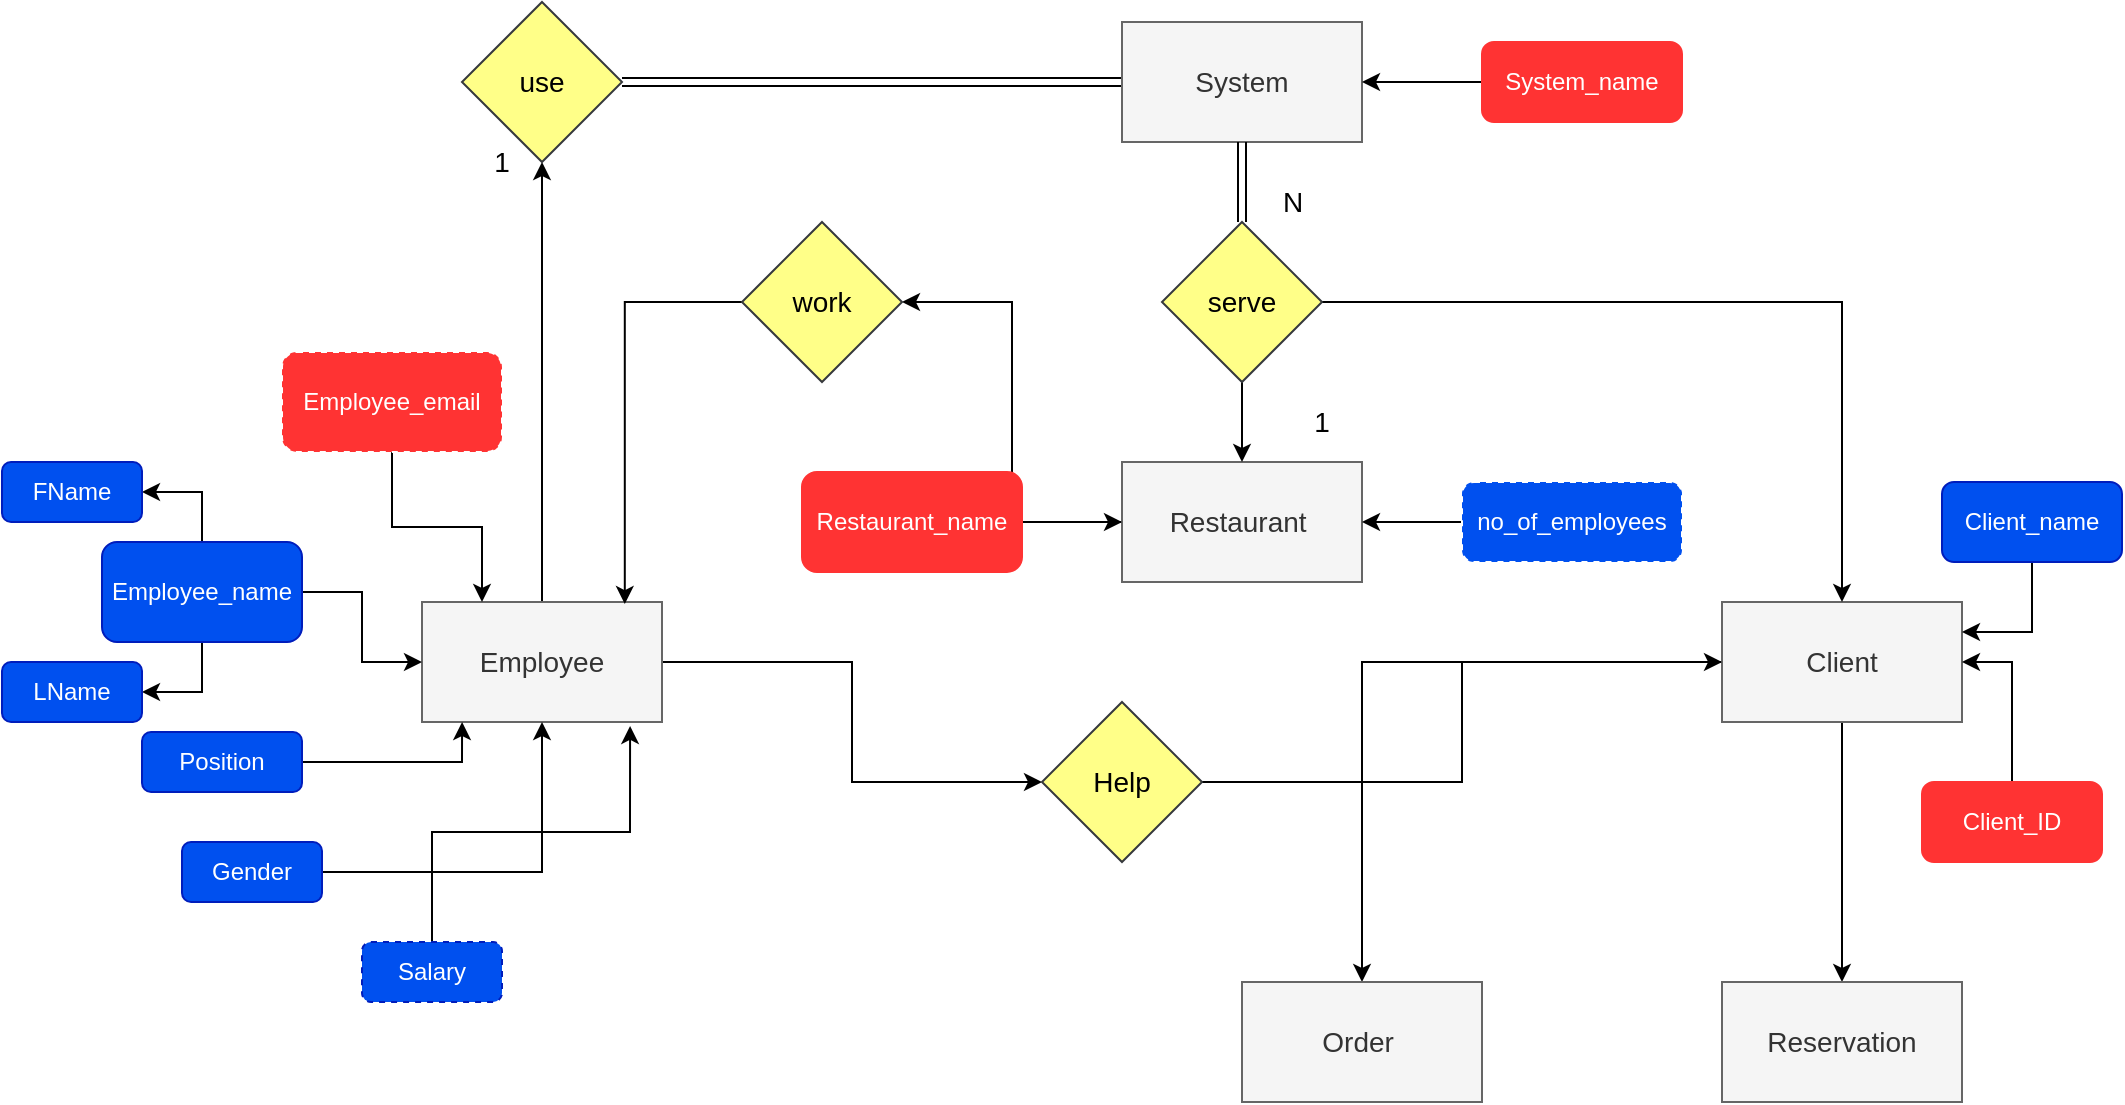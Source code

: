 <mxfile version="14.6.6" type="github">
  <diagram id="R2lEEEUBdFMjLlhIrx00" name="Page-1">
    <mxGraphModel dx="2090" dy="1789" grid="1" gridSize="10" guides="1" tooltips="1" connect="1" arrows="1" fold="1" page="1" pageScale="1" pageWidth="850" pageHeight="1100" math="0" shadow="0" extFonts="Permanent Marker^https://fonts.googleapis.com/css?family=Permanent+Marker">
      <root>
        <mxCell id="0" />
        <mxCell id="1" parent="0" />
        <mxCell id="Hnz1IxxwzGG9viHPexm9-60" style="edgeStyle=orthogonalEdgeStyle;rounded=0;orthogonalLoop=1;jettySize=auto;html=1;entryX=1;entryY=0.5;entryDx=0;entryDy=0;fontSize=14;fontColor=#FFFFFF;" edge="1" parent="1" source="5C_oUwb4QONhgdHHlV8W-3" target="Hnz1IxxwzGG9viHPexm9-58">
          <mxGeometry relative="1" as="geometry" />
        </mxCell>
        <mxCell id="5C_oUwb4QONhgdHHlV8W-3" value="Restaurant&amp;nbsp;" style="rounded=0;whiteSpace=wrap;html=1;fillColor=#f5f5f5;strokeColor=#666666;fontColor=#333333;fontSize=14;" parent="1" vertex="1">
          <mxGeometry x="330" y="220" width="120" height="60" as="geometry" />
        </mxCell>
        <mxCell id="Hnz1IxxwzGG9viHPexm9-49" style="edgeStyle=orthogonalEdgeStyle;rounded=0;orthogonalLoop=1;jettySize=auto;html=1;entryX=0.5;entryY=1;entryDx=0;entryDy=0;fontColor=#FFFFFF;" edge="1" parent="1" source="5C_oUwb4QONhgdHHlV8W-5" target="Hnz1IxxwzGG9viHPexm9-46">
          <mxGeometry relative="1" as="geometry" />
        </mxCell>
        <mxCell id="Hnz1IxxwzGG9viHPexm9-63" style="edgeStyle=orthogonalEdgeStyle;rounded=0;orthogonalLoop=1;jettySize=auto;html=1;entryX=0;entryY=0.5;entryDx=0;entryDy=0;fontSize=14;fontColor=#000000;" edge="1" parent="1" source="5C_oUwb4QONhgdHHlV8W-5" target="Hnz1IxxwzGG9viHPexm9-62">
          <mxGeometry relative="1" as="geometry" />
        </mxCell>
        <mxCell id="5C_oUwb4QONhgdHHlV8W-5" value="Employee" style="rounded=0;whiteSpace=wrap;html=1;fillColor=#f5f5f5;strokeColor=#666666;fontColor=#333333;fontSize=14;" parent="1" vertex="1">
          <mxGeometry x="-20" y="290" width="120" height="60" as="geometry" />
        </mxCell>
        <mxCell id="Hnz1IxxwzGG9viHPexm9-68" style="edgeStyle=orthogonalEdgeStyle;rounded=0;orthogonalLoop=1;jettySize=auto;html=1;entryX=0.5;entryY=0;entryDx=0;entryDy=0;fontSize=14;fontColor=#000000;" edge="1" parent="1" source="5C_oUwb4QONhgdHHlV8W-6" target="5C_oUwb4QONhgdHHlV8W-8">
          <mxGeometry relative="1" as="geometry" />
        </mxCell>
        <mxCell id="Hnz1IxxwzGG9viHPexm9-70" style="edgeStyle=orthogonalEdgeStyle;rounded=0;orthogonalLoop=1;jettySize=auto;html=1;fontSize=14;fontColor=#000000;" edge="1" parent="1" source="5C_oUwb4QONhgdHHlV8W-6" target="5C_oUwb4QONhgdHHlV8W-7">
          <mxGeometry relative="1" as="geometry" />
        </mxCell>
        <mxCell id="5C_oUwb4QONhgdHHlV8W-6" value="Client" style="rounded=0;whiteSpace=wrap;html=1;fillColor=#f5f5f5;strokeColor=#666666;fontColor=#333333;fontSize=14;" parent="1" vertex="1">
          <mxGeometry x="630" y="290" width="120" height="60" as="geometry" />
        </mxCell>
        <mxCell id="5C_oUwb4QONhgdHHlV8W-7" value="Order&amp;nbsp;" style="rounded=0;whiteSpace=wrap;html=1;fillColor=#f5f5f5;strokeColor=#666666;fontColor=#333333;fontSize=14;" parent="1" vertex="1">
          <mxGeometry x="390" y="480" width="120" height="60" as="geometry" />
        </mxCell>
        <mxCell id="5C_oUwb4QONhgdHHlV8W-8" value="&lt;font style=&quot;font-size: 14px&quot;&gt;Reservation&lt;/font&gt;" style="rounded=0;whiteSpace=wrap;html=1;fillColor=#f5f5f5;strokeColor=#666666;fontColor=#333333;" parent="1" vertex="1">
          <mxGeometry x="630" y="480" width="120" height="60" as="geometry" />
        </mxCell>
        <mxCell id="5C_oUwb4QONhgdHHlV8W-10" style="edgeStyle=orthogonalEdgeStyle;rounded=0;orthogonalLoop=1;jettySize=auto;html=1;exitX=0.5;exitY=1;exitDx=0;exitDy=0;entryX=0.5;entryY=0;entryDx=0;entryDy=0;startArrow=none;" parent="1" source="5C_oUwb4QONhgdHHlV8W-11" target="5C_oUwb4QONhgdHHlV8W-3" edge="1">
          <mxGeometry relative="1" as="geometry" />
        </mxCell>
        <mxCell id="Hnz1IxxwzGG9viHPexm9-47" style="edgeStyle=orthogonalEdgeStyle;rounded=0;orthogonalLoop=1;jettySize=auto;html=1;entryX=1;entryY=0.5;entryDx=0;entryDy=0;fontColor=#FFFFFF;shape=link;" edge="1" parent="1" source="5C_oUwb4QONhgdHHlV8W-9" target="Hnz1IxxwzGG9viHPexm9-46">
          <mxGeometry relative="1" as="geometry" />
        </mxCell>
        <mxCell id="5C_oUwb4QONhgdHHlV8W-9" value="System" style="rounded=0;whiteSpace=wrap;html=1;fillColor=#f5f5f5;strokeColor=#666666;fontColor=#333333;fontSize=14;" parent="1" vertex="1">
          <mxGeometry x="330" width="120" height="60" as="geometry" />
        </mxCell>
        <mxCell id="Hnz1IxxwzGG9viHPexm9-40" style="edgeStyle=orthogonalEdgeStyle;rounded=0;orthogonalLoop=1;jettySize=auto;html=1;entryX=0.5;entryY=0;entryDx=0;entryDy=0;fontColor=#FFFFFF;" edge="1" parent="1" source="5C_oUwb4QONhgdHHlV8W-11" target="5C_oUwb4QONhgdHHlV8W-6">
          <mxGeometry relative="1" as="geometry" />
        </mxCell>
        <mxCell id="5C_oUwb4QONhgdHHlV8W-11" value="serve" style="rhombus;whiteSpace=wrap;html=1;fillColor=#ffff88;strokeColor=#36393d;fontColor=#000000;fontSize=14;" parent="1" vertex="1">
          <mxGeometry x="350" y="100" width="80" height="80" as="geometry" />
        </mxCell>
        <mxCell id="5C_oUwb4QONhgdHHlV8W-12" value="" style="edgeStyle=orthogonalEdgeStyle;rounded=0;orthogonalLoop=1;jettySize=auto;html=1;exitX=0.5;exitY=1;exitDx=0;exitDy=0;entryX=0.5;entryY=0;entryDx=0;entryDy=0;endArrow=none;shape=link;" parent="1" source="5C_oUwb4QONhgdHHlV8W-9" target="5C_oUwb4QONhgdHHlV8W-11" edge="1">
          <mxGeometry relative="1" as="geometry">
            <mxPoint x="390" y="60" as="sourcePoint" />
            <mxPoint x="390" y="120" as="targetPoint" />
          </mxGeometry>
        </mxCell>
        <mxCell id="5C_oUwb4QONhgdHHlV8W-16" value="1" style="text;html=1;strokeColor=none;fillColor=none;align=center;verticalAlign=middle;whiteSpace=wrap;rounded=0;fontSize=14;" parent="1" vertex="1">
          <mxGeometry y="60" width="40" height="20" as="geometry" />
        </mxCell>
        <mxCell id="5C_oUwb4QONhgdHHlV8W-17" value="N" style="text;html=1;align=center;verticalAlign=middle;resizable=0;points=[];autosize=1;strokeColor=none;fontSize=14;" parent="1" vertex="1">
          <mxGeometry x="400" y="80" width="30" height="20" as="geometry" />
        </mxCell>
        <mxCell id="Hnz1IxxwzGG9viHPexm9-45" style="edgeStyle=orthogonalEdgeStyle;rounded=0;orthogonalLoop=1;jettySize=auto;html=1;entryX=1;entryY=0.5;entryDx=0;entryDy=0;fontColor=#FFFFFF;" edge="1" parent="1" source="Hnz1IxxwzGG9viHPexm9-2" target="5C_oUwb4QONhgdHHlV8W-9">
          <mxGeometry relative="1" as="geometry" />
        </mxCell>
        <mxCell id="Hnz1IxxwzGG9viHPexm9-2" value="System_name" style="rounded=1;whiteSpace=wrap;html=1;fontColor=#ffffff;strokeColor=#FF3333;fillColor=#FF3333;" vertex="1" parent="1">
          <mxGeometry x="510" y="10" width="100" height="40" as="geometry" />
        </mxCell>
        <mxCell id="Hnz1IxxwzGG9viHPexm9-7" style="edgeStyle=orthogonalEdgeStyle;rounded=0;orthogonalLoop=1;jettySize=auto;html=1;entryX=0;entryY=0.5;entryDx=0;entryDy=0;fontColor=#000000;" edge="1" parent="1" source="Hnz1IxxwzGG9viHPexm9-5" target="5C_oUwb4QONhgdHHlV8W-3">
          <mxGeometry relative="1" as="geometry" />
        </mxCell>
        <mxCell id="Hnz1IxxwzGG9viHPexm9-5" value="Restaurant_name" style="rounded=1;whiteSpace=wrap;html=1;fillColor=#FF3333;fontColor=#FFFFFF;strokeWidth=1;strokeColor=#FF3333;" vertex="1" parent="1">
          <mxGeometry x="170" y="225" width="110" height="50" as="geometry" />
        </mxCell>
        <mxCell id="Hnz1IxxwzGG9viHPexm9-10" style="edgeStyle=orthogonalEdgeStyle;rounded=0;orthogonalLoop=1;jettySize=auto;html=1;entryX=1;entryY=0.5;entryDx=0;entryDy=0;fontColor=#FFFFFF;" edge="1" parent="1" source="Hnz1IxxwzGG9viHPexm9-8" target="5C_oUwb4QONhgdHHlV8W-3">
          <mxGeometry relative="1" as="geometry" />
        </mxCell>
        <mxCell id="Hnz1IxxwzGG9viHPexm9-8" value="no_of_employees" style="rounded=1;whiteSpace=wrap;html=1;fontColor=#ffffff;strokeWidth=1;fillColor=#0050ef;dashed=1;strokeColor=#FFFFFF;" vertex="1" parent="1">
          <mxGeometry x="500" y="230" width="110" height="40" as="geometry" />
        </mxCell>
        <mxCell id="Hnz1IxxwzGG9viHPexm9-30" style="edgeStyle=orthogonalEdgeStyle;rounded=0;orthogonalLoop=1;jettySize=auto;html=1;entryX=0;entryY=0.5;entryDx=0;entryDy=0;fontColor=#FFFFFF;" edge="1" parent="1" source="Hnz1IxxwzGG9viHPexm9-16" target="5C_oUwb4QONhgdHHlV8W-5">
          <mxGeometry relative="1" as="geometry" />
        </mxCell>
        <mxCell id="Hnz1IxxwzGG9viHPexm9-72" style="edgeStyle=orthogonalEdgeStyle;rounded=0;orthogonalLoop=1;jettySize=auto;html=1;entryX=1;entryY=0.5;entryDx=0;entryDy=0;fontSize=12;fontColor=#000000;" edge="1" parent="1" source="Hnz1IxxwzGG9viHPexm9-16" target="Hnz1IxxwzGG9viHPexm9-71">
          <mxGeometry relative="1" as="geometry" />
        </mxCell>
        <mxCell id="Hnz1IxxwzGG9viHPexm9-75" style="edgeStyle=orthogonalEdgeStyle;rounded=0;orthogonalLoop=1;jettySize=auto;html=1;entryX=1;entryY=0.5;entryDx=0;entryDy=0;fontSize=12;fontColor=#000000;" edge="1" parent="1" source="Hnz1IxxwzGG9viHPexm9-16" target="Hnz1IxxwzGG9viHPexm9-73">
          <mxGeometry relative="1" as="geometry" />
        </mxCell>
        <mxCell id="Hnz1IxxwzGG9viHPexm9-16" value="Employee_name" style="rounded=1;whiteSpace=wrap;html=1;fontColor=#ffffff;strokeColor=#001DBC;strokeWidth=1;fillColor=#0050ef;" vertex="1" parent="1">
          <mxGeometry x="-180" y="260" width="100" height="50" as="geometry" />
        </mxCell>
        <mxCell id="Hnz1IxxwzGG9viHPexm9-26" style="edgeStyle=orthogonalEdgeStyle;rounded=0;orthogonalLoop=1;jettySize=auto;html=1;entryX=0.25;entryY=0;entryDx=0;entryDy=0;fontColor=#FFFFFF;" edge="1" parent="1" source="Hnz1IxxwzGG9viHPexm9-18" target="5C_oUwb4QONhgdHHlV8W-5">
          <mxGeometry relative="1" as="geometry" />
        </mxCell>
        <mxCell id="Hnz1IxxwzGG9viHPexm9-18" value="Employee_email" style="rounded=1;whiteSpace=wrap;html=1;dashed=1;fontColor=#FFFFFF;strokeColor=#FFFFFF;strokeWidth=1;fillColor=#FF3333;" vertex="1" parent="1">
          <mxGeometry x="-90" y="165" width="110" height="50" as="geometry" />
        </mxCell>
        <mxCell id="Hnz1IxxwzGG9viHPexm9-22" style="edgeStyle=orthogonalEdgeStyle;rounded=0;orthogonalLoop=1;jettySize=auto;html=1;entryX=0.167;entryY=1;entryDx=0;entryDy=0;entryPerimeter=0;fontColor=#FFFFFF;" edge="1" parent="1" source="Hnz1IxxwzGG9viHPexm9-21" target="5C_oUwb4QONhgdHHlV8W-5">
          <mxGeometry relative="1" as="geometry" />
        </mxCell>
        <mxCell id="Hnz1IxxwzGG9viHPexm9-21" value="Position" style="rounded=1;whiteSpace=wrap;html=1;fontColor=#ffffff;strokeColor=#001DBC;strokeWidth=1;fillColor=#0050ef;" vertex="1" parent="1">
          <mxGeometry x="-160" y="355" width="80" height="30" as="geometry" />
        </mxCell>
        <mxCell id="Hnz1IxxwzGG9viHPexm9-25" style="edgeStyle=orthogonalEdgeStyle;rounded=0;orthogonalLoop=1;jettySize=auto;html=1;entryX=0.5;entryY=1;entryDx=0;entryDy=0;fontColor=#FFFFFF;" edge="1" parent="1" source="Hnz1IxxwzGG9viHPexm9-23" target="5C_oUwb4QONhgdHHlV8W-5">
          <mxGeometry relative="1" as="geometry" />
        </mxCell>
        <mxCell id="Hnz1IxxwzGG9viHPexm9-23" value="Gender" style="rounded=1;whiteSpace=wrap;html=1;fontColor=#ffffff;strokeColor=#001DBC;strokeWidth=1;fillColor=#0050ef;" vertex="1" parent="1">
          <mxGeometry x="-140" y="410" width="70" height="30" as="geometry" />
        </mxCell>
        <mxCell id="Hnz1IxxwzGG9viHPexm9-37" style="edgeStyle=orthogonalEdgeStyle;rounded=0;orthogonalLoop=1;jettySize=auto;html=1;entryX=1;entryY=0.5;entryDx=0;entryDy=0;fontColor=#FFFFFF;" edge="1" parent="1" source="Hnz1IxxwzGG9viHPexm9-31" target="5C_oUwb4QONhgdHHlV8W-6">
          <mxGeometry relative="1" as="geometry" />
        </mxCell>
        <mxCell id="Hnz1IxxwzGG9viHPexm9-31" value="Client_ID" style="rounded=1;whiteSpace=wrap;html=1;fontColor=#FFFFFF;strokeWidth=1;fillColor=#FF3333;strokeColor=#FF3333;" vertex="1" parent="1">
          <mxGeometry x="730" y="380" width="90" height="40" as="geometry" />
        </mxCell>
        <mxCell id="Hnz1IxxwzGG9viHPexm9-36" style="edgeStyle=orthogonalEdgeStyle;rounded=0;orthogonalLoop=1;jettySize=auto;html=1;entryX=0.867;entryY=1.033;entryDx=0;entryDy=0;entryPerimeter=0;fontColor=#FFFFFF;" edge="1" parent="1" source="Hnz1IxxwzGG9viHPexm9-32" target="5C_oUwb4QONhgdHHlV8W-5">
          <mxGeometry relative="1" as="geometry" />
        </mxCell>
        <mxCell id="Hnz1IxxwzGG9viHPexm9-32" value="Salary" style="rounded=1;whiteSpace=wrap;html=1;fontColor=#ffffff;strokeColor=#001DBC;strokeWidth=1;fillColor=#0050ef;dashed=1;" vertex="1" parent="1">
          <mxGeometry x="-50" y="460" width="70" height="30" as="geometry" />
        </mxCell>
        <mxCell id="Hnz1IxxwzGG9viHPexm9-41" value="1" style="text;html=1;strokeColor=none;fillColor=none;align=center;verticalAlign=middle;whiteSpace=wrap;rounded=0;dashed=1;fontColor=#FFFFFF;fontSize=14;" vertex="1" parent="1">
          <mxGeometry x="470" y="100" width="50" height="30" as="geometry" />
        </mxCell>
        <mxCell id="Hnz1IxxwzGG9viHPexm9-67" style="edgeStyle=orthogonalEdgeStyle;rounded=0;orthogonalLoop=1;jettySize=auto;html=1;entryX=1;entryY=0.25;entryDx=0;entryDy=0;fontSize=14;fontColor=#000000;" edge="1" parent="1" source="Hnz1IxxwzGG9viHPexm9-43" target="5C_oUwb4QONhgdHHlV8W-6">
          <mxGeometry relative="1" as="geometry" />
        </mxCell>
        <mxCell id="Hnz1IxxwzGG9viHPexm9-43" value="Client_name" style="rounded=1;whiteSpace=wrap;html=1;fontColor=#ffffff;strokeColor=#001DBC;strokeWidth=1;fillColor=#0050ef;" vertex="1" parent="1">
          <mxGeometry x="740" y="230" width="90" height="40" as="geometry" />
        </mxCell>
        <mxCell id="Hnz1IxxwzGG9viHPexm9-46" value="use" style="rhombus;whiteSpace=wrap;html=1;strokeColor=#36393d;strokeWidth=1;fillColor=#ffff88;fontColor=#000000;fontSize=14;" vertex="1" parent="1">
          <mxGeometry y="-10" width="80" height="80" as="geometry" />
        </mxCell>
        <mxCell id="Hnz1IxxwzGG9viHPexm9-50" value="N" style="text;html=1;strokeColor=none;fillColor=none;align=center;verticalAlign=middle;whiteSpace=wrap;rounded=0;fontSize=14;fontColor=#FFFFFF;" vertex="1" parent="1">
          <mxGeometry x="80" width="40" height="20" as="geometry" />
        </mxCell>
        <mxCell id="Hnz1IxxwzGG9viHPexm9-51" value="1" style="text;html=1;strokeColor=none;fillColor=none;align=center;verticalAlign=middle;whiteSpace=wrap;rounded=0;fontSize=14;" vertex="1" parent="1">
          <mxGeometry x="410" y="190" width="40" height="20" as="geometry" />
        </mxCell>
        <mxCell id="Hnz1IxxwzGG9viHPexm9-61" style="edgeStyle=orthogonalEdgeStyle;rounded=0;orthogonalLoop=1;jettySize=auto;html=1;entryX=0.845;entryY=0.017;entryDx=0;entryDy=0;entryPerimeter=0;fontSize=14;fontColor=#FFFFFF;" edge="1" parent="1" source="Hnz1IxxwzGG9viHPexm9-58" target="5C_oUwb4QONhgdHHlV8W-5">
          <mxGeometry relative="1" as="geometry" />
        </mxCell>
        <mxCell id="Hnz1IxxwzGG9viHPexm9-58" value="work" style="rhombus;whiteSpace=wrap;html=1;fontSize=14;strokeWidth=1;fillColor=#ffff88;strokeColor=#36393D;fontColor=#000000;" vertex="1" parent="1">
          <mxGeometry x="140" y="100" width="80" height="80" as="geometry" />
        </mxCell>
        <mxCell id="Hnz1IxxwzGG9viHPexm9-64" style="edgeStyle=orthogonalEdgeStyle;rounded=0;orthogonalLoop=1;jettySize=auto;html=1;entryX=0;entryY=0.5;entryDx=0;entryDy=0;fontSize=14;fontColor=#000000;" edge="1" parent="1" source="Hnz1IxxwzGG9viHPexm9-62" target="5C_oUwb4QONhgdHHlV8W-6">
          <mxGeometry relative="1" as="geometry" />
        </mxCell>
        <mxCell id="Hnz1IxxwzGG9viHPexm9-62" value="Help" style="rhombus;whiteSpace=wrap;html=1;fontSize=14;strokeColor=#36393d;strokeWidth=1;fillColor=#ffff88;fontColor=#000000;" vertex="1" parent="1">
          <mxGeometry x="290" y="340" width="80" height="80" as="geometry" />
        </mxCell>
        <mxCell id="Hnz1IxxwzGG9viHPexm9-71" value="FName" style="rounded=1;whiteSpace=wrap;html=1;fontSize=12;fontColor=#ffffff;strokeColor=#001DBC;strokeWidth=1;fillColor=#0050ef;" vertex="1" parent="1">
          <mxGeometry x="-230" y="220" width="70" height="30" as="geometry" />
        </mxCell>
        <mxCell id="Hnz1IxxwzGG9viHPexm9-73" value="LName" style="rounded=1;whiteSpace=wrap;html=1;fontSize=12;fontColor=#ffffff;strokeColor=#001DBC;strokeWidth=1;fillColor=#0050ef;" vertex="1" parent="1">
          <mxGeometry x="-230" y="320" width="70" height="30" as="geometry" />
        </mxCell>
      </root>
    </mxGraphModel>
  </diagram>
</mxfile>
